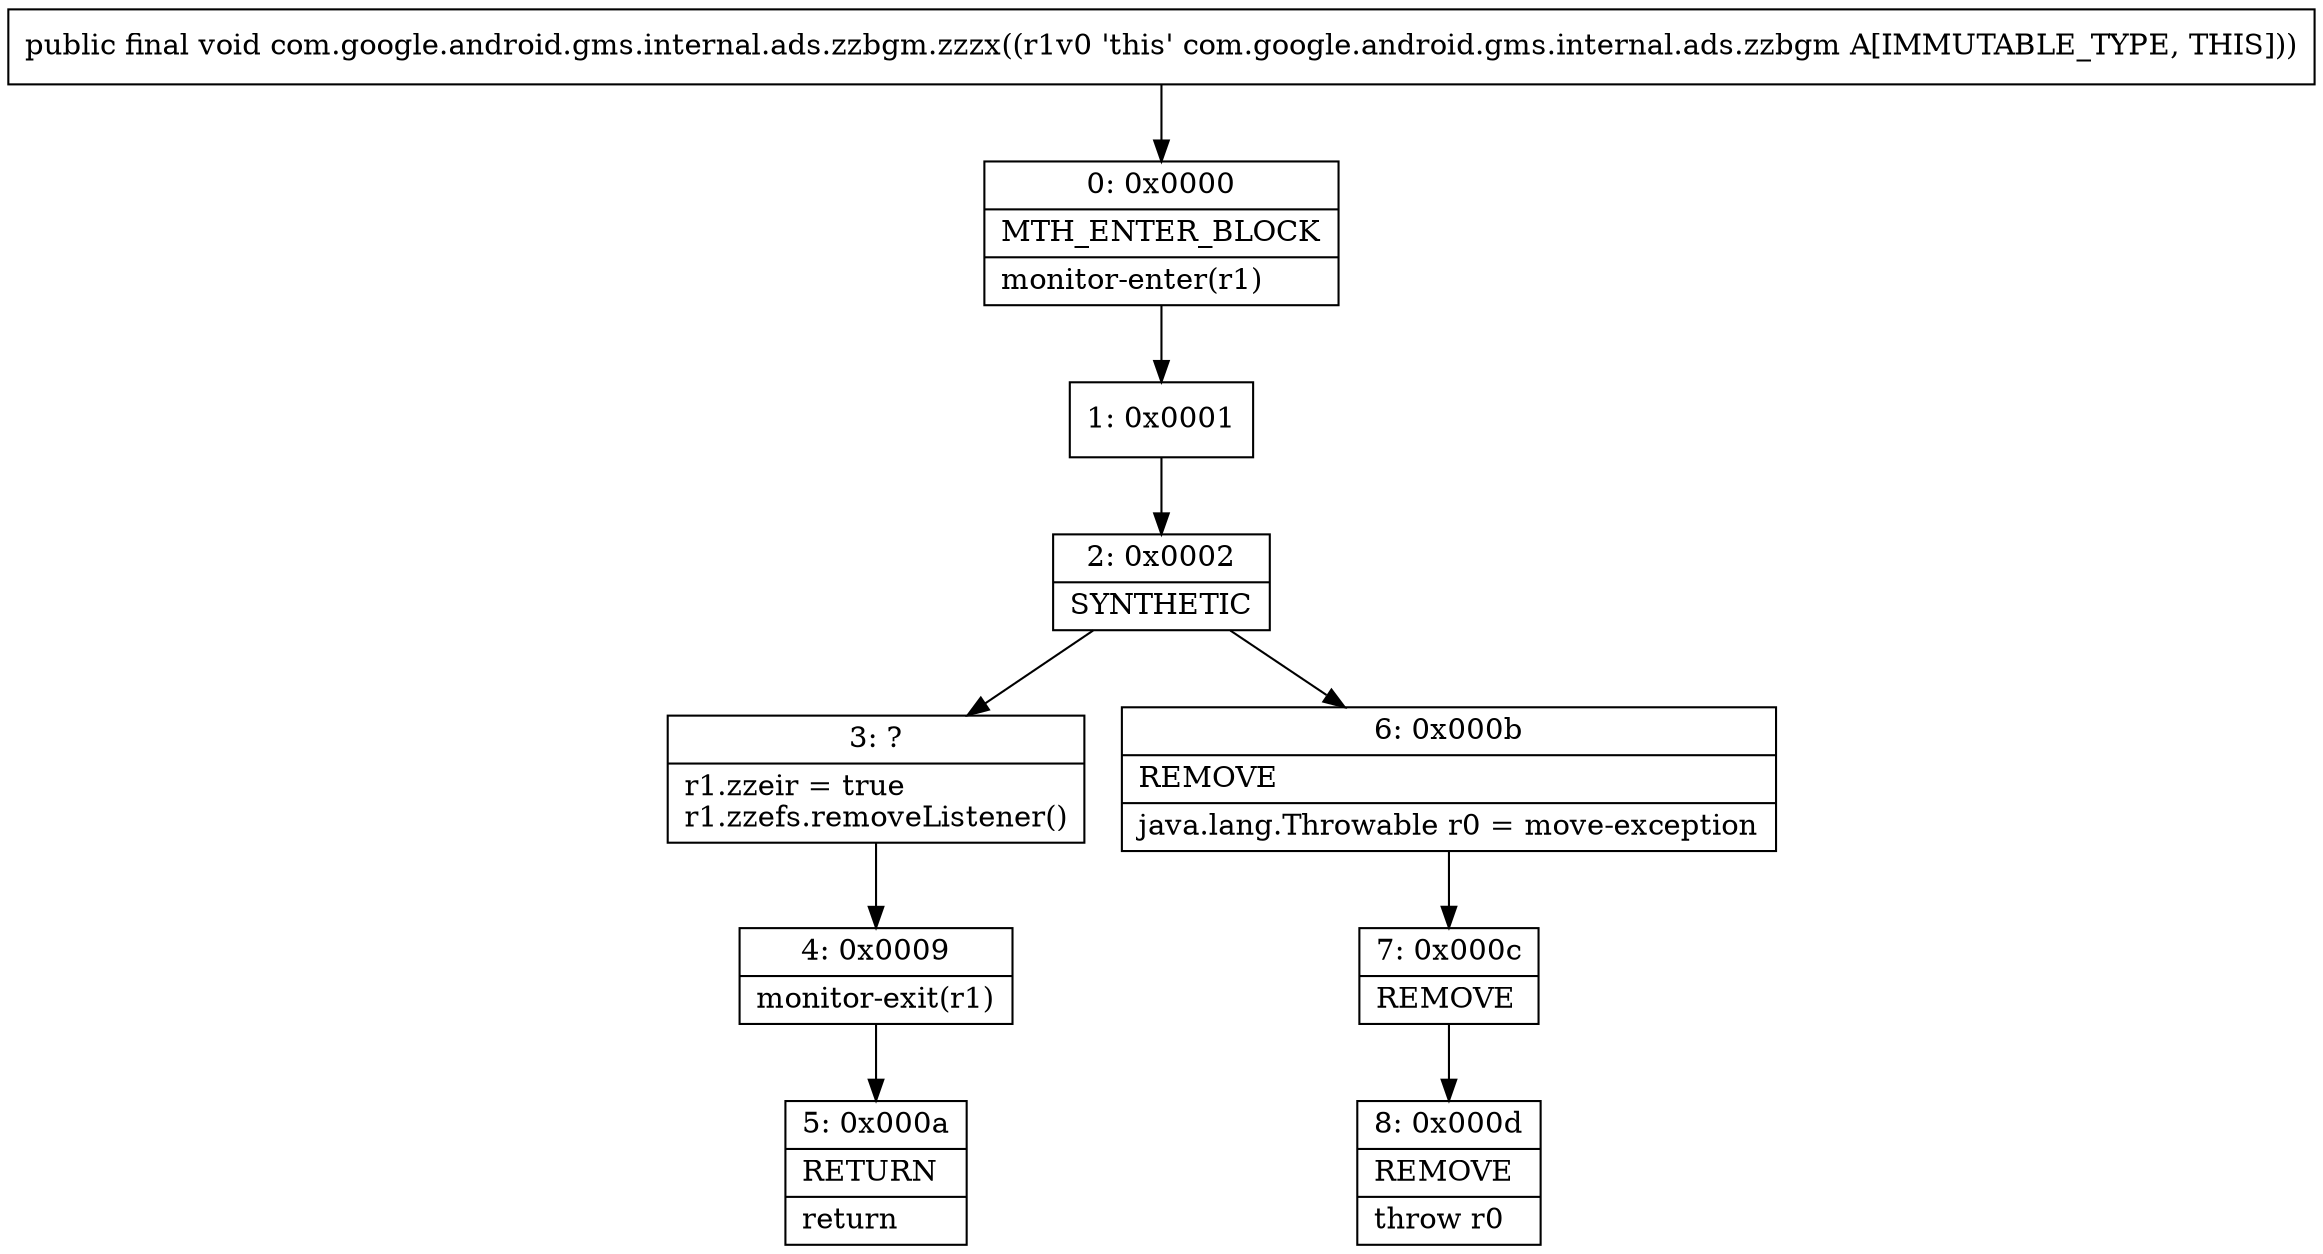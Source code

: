 digraph "CFG forcom.google.android.gms.internal.ads.zzbgm.zzzx()V" {
Node_0 [shape=record,label="{0\:\ 0x0000|MTH_ENTER_BLOCK\l|monitor\-enter(r1)\l}"];
Node_1 [shape=record,label="{1\:\ 0x0001}"];
Node_2 [shape=record,label="{2\:\ 0x0002|SYNTHETIC\l}"];
Node_3 [shape=record,label="{3\:\ ?|r1.zzeir = true\lr1.zzefs.removeListener()\l}"];
Node_4 [shape=record,label="{4\:\ 0x0009|monitor\-exit(r1)\l}"];
Node_5 [shape=record,label="{5\:\ 0x000a|RETURN\l|return\l}"];
Node_6 [shape=record,label="{6\:\ 0x000b|REMOVE\l|java.lang.Throwable r0 = move\-exception\l}"];
Node_7 [shape=record,label="{7\:\ 0x000c|REMOVE\l}"];
Node_8 [shape=record,label="{8\:\ 0x000d|REMOVE\l|throw r0\l}"];
MethodNode[shape=record,label="{public final void com.google.android.gms.internal.ads.zzbgm.zzzx((r1v0 'this' com.google.android.gms.internal.ads.zzbgm A[IMMUTABLE_TYPE, THIS])) }"];
MethodNode -> Node_0;
Node_0 -> Node_1;
Node_1 -> Node_2;
Node_2 -> Node_3;
Node_2 -> Node_6;
Node_3 -> Node_4;
Node_4 -> Node_5;
Node_6 -> Node_7;
Node_7 -> Node_8;
}

